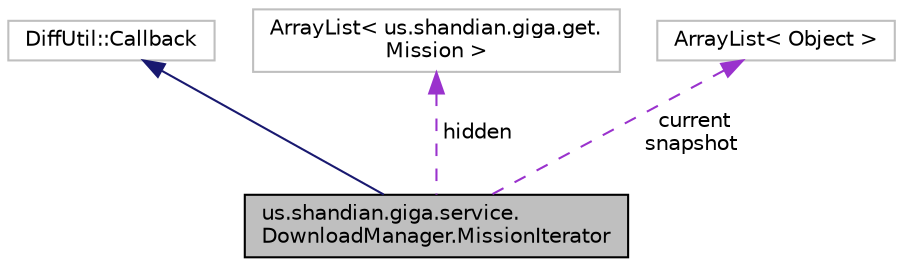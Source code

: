 digraph "us.shandian.giga.service.DownloadManager.MissionIterator"
{
 // LATEX_PDF_SIZE
  edge [fontname="Helvetica",fontsize="10",labelfontname="Helvetica",labelfontsize="10"];
  node [fontname="Helvetica",fontsize="10",shape=record];
  Node2 [label="us.shandian.giga.service.\lDownloadManager.MissionIterator",height=0.2,width=0.4,color="black", fillcolor="grey75", style="filled", fontcolor="black",tooltip=" "];
  Node3 -> Node2 [dir="back",color="midnightblue",fontsize="10",style="solid",fontname="Helvetica"];
  Node3 [label="DiffUtil::Callback",height=0.2,width=0.4,color="grey75", fillcolor="white", style="filled",tooltip=" "];
  Node4 -> Node2 [dir="back",color="darkorchid3",fontsize="10",style="dashed",label=" hidden" ,fontname="Helvetica"];
  Node4 [label="ArrayList\< us.shandian.giga.get.\lMission \>",height=0.2,width=0.4,color="grey75", fillcolor="white", style="filled",tooltip=" "];
  Node5 -> Node2 [dir="back",color="darkorchid3",fontsize="10",style="dashed",label=" current\nsnapshot" ,fontname="Helvetica"];
  Node5 [label="ArrayList\< Object \>",height=0.2,width=0.4,color="grey75", fillcolor="white", style="filled",tooltip=" "];
}
